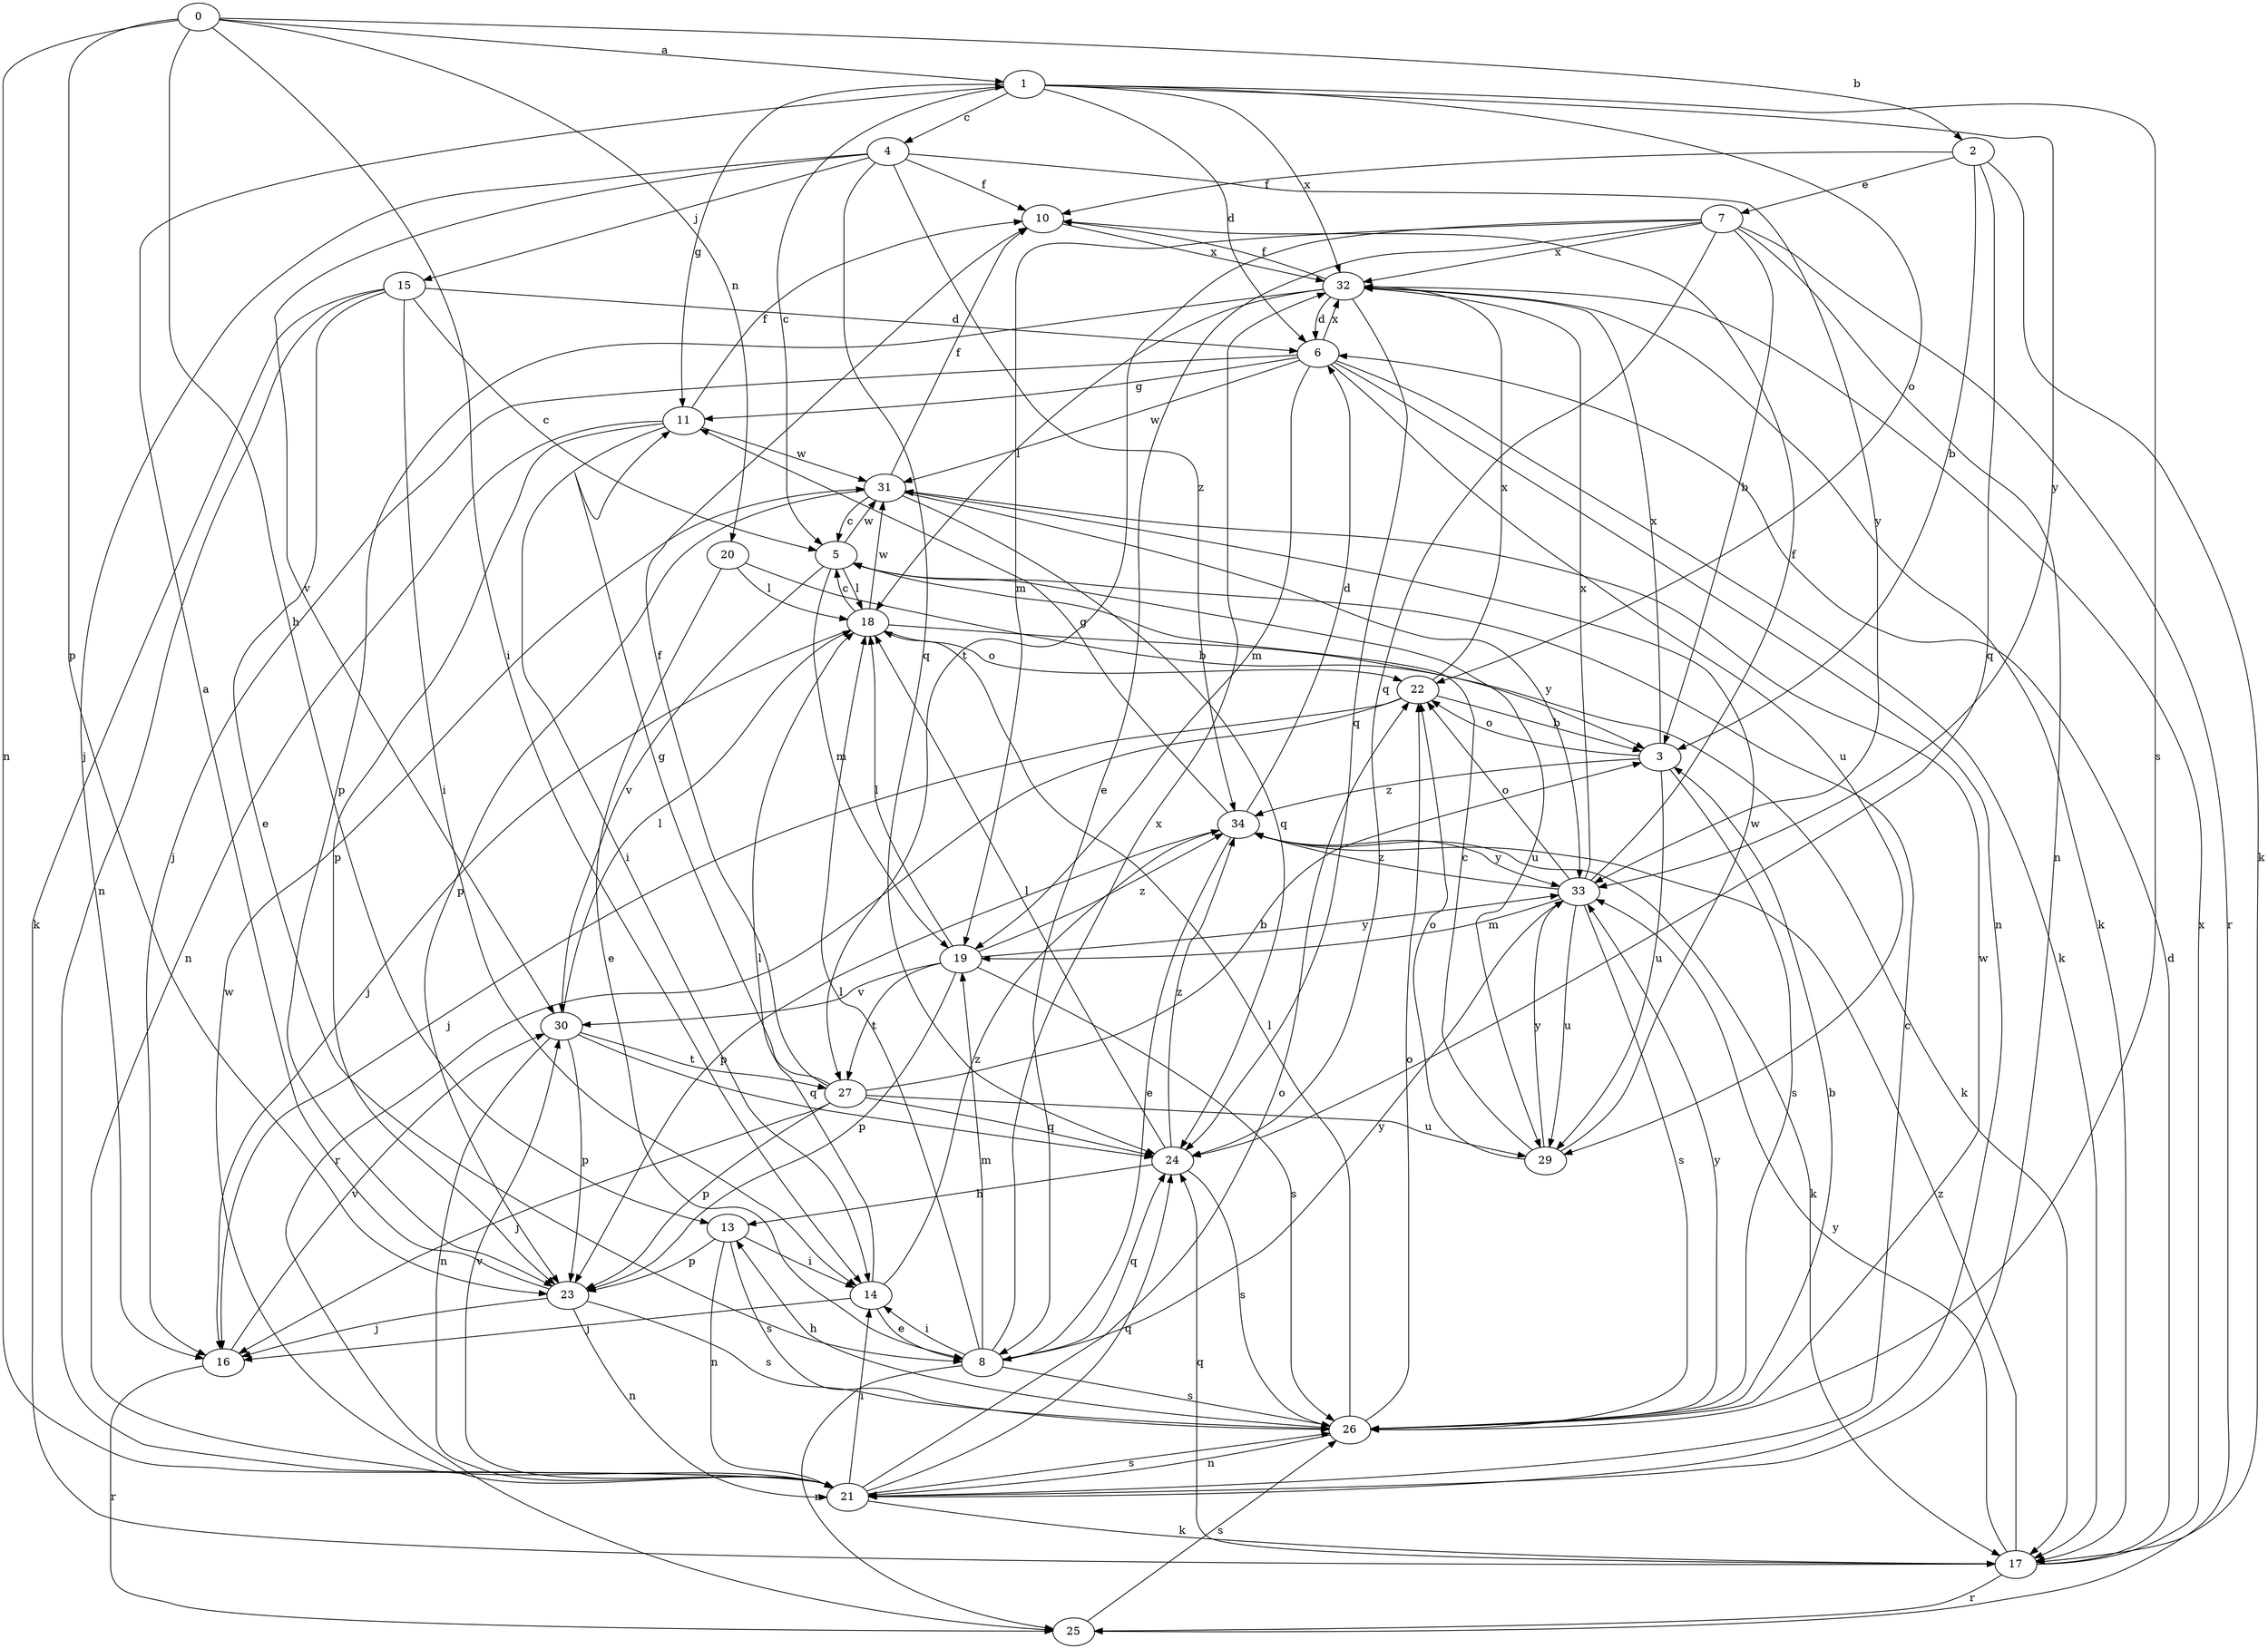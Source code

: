 strict digraph  {
0;
1;
2;
3;
4;
5;
6;
7;
8;
10;
11;
13;
14;
15;
16;
17;
18;
19;
20;
21;
22;
23;
24;
25;
26;
27;
29;
30;
31;
32;
33;
34;
0 -> 1  [label=a];
0 -> 2  [label=b];
0 -> 13  [label=h];
0 -> 14  [label=i];
0 -> 20  [label=n];
0 -> 21  [label=n];
0 -> 23  [label=p];
1 -> 4  [label=c];
1 -> 5  [label=c];
1 -> 6  [label=d];
1 -> 11  [label=g];
1 -> 22  [label=o];
1 -> 26  [label=s];
1 -> 32  [label=x];
1 -> 33  [label=y];
2 -> 3  [label=b];
2 -> 7  [label=e];
2 -> 10  [label=f];
2 -> 17  [label=k];
2 -> 24  [label=q];
3 -> 22  [label=o];
3 -> 26  [label=s];
3 -> 29  [label=u];
3 -> 32  [label=x];
3 -> 34  [label=z];
4 -> 10  [label=f];
4 -> 15  [label=j];
4 -> 16  [label=j];
4 -> 24  [label=q];
4 -> 30  [label=v];
4 -> 33  [label=y];
4 -> 34  [label=z];
5 -> 18  [label=l];
5 -> 19  [label=m];
5 -> 29  [label=u];
5 -> 30  [label=v];
5 -> 31  [label=w];
6 -> 11  [label=g];
6 -> 16  [label=j];
6 -> 17  [label=k];
6 -> 19  [label=m];
6 -> 21  [label=n];
6 -> 29  [label=u];
6 -> 31  [label=w];
6 -> 32  [label=x];
7 -> 3  [label=b];
7 -> 8  [label=e];
7 -> 19  [label=m];
7 -> 21  [label=n];
7 -> 24  [label=q];
7 -> 25  [label=r];
7 -> 27  [label=t];
7 -> 32  [label=x];
8 -> 14  [label=i];
8 -> 18  [label=l];
8 -> 19  [label=m];
8 -> 24  [label=q];
8 -> 25  [label=r];
8 -> 26  [label=s];
8 -> 32  [label=x];
8 -> 33  [label=y];
10 -> 32  [label=x];
11 -> 10  [label=f];
11 -> 14  [label=i];
11 -> 21  [label=n];
11 -> 23  [label=p];
11 -> 31  [label=w];
13 -> 14  [label=i];
13 -> 21  [label=n];
13 -> 23  [label=p];
13 -> 26  [label=s];
14 -> 8  [label=e];
14 -> 16  [label=j];
14 -> 18  [label=l];
14 -> 34  [label=z];
15 -> 5  [label=c];
15 -> 6  [label=d];
15 -> 8  [label=e];
15 -> 14  [label=i];
15 -> 17  [label=k];
15 -> 21  [label=n];
16 -> 25  [label=r];
16 -> 30  [label=v];
17 -> 6  [label=d];
17 -> 24  [label=q];
17 -> 25  [label=r];
17 -> 32  [label=x];
17 -> 33  [label=y];
17 -> 34  [label=z];
18 -> 5  [label=c];
18 -> 16  [label=j];
18 -> 17  [label=k];
18 -> 22  [label=o];
18 -> 31  [label=w];
19 -> 18  [label=l];
19 -> 23  [label=p];
19 -> 26  [label=s];
19 -> 27  [label=t];
19 -> 30  [label=v];
19 -> 33  [label=y];
19 -> 34  [label=z];
20 -> 3  [label=b];
20 -> 8  [label=e];
20 -> 18  [label=l];
21 -> 5  [label=c];
21 -> 14  [label=i];
21 -> 17  [label=k];
21 -> 22  [label=o];
21 -> 24  [label=q];
21 -> 26  [label=s];
21 -> 30  [label=v];
21 -> 31  [label=w];
22 -> 3  [label=b];
22 -> 16  [label=j];
22 -> 25  [label=r];
22 -> 32  [label=x];
23 -> 1  [label=a];
23 -> 16  [label=j];
23 -> 21  [label=n];
23 -> 26  [label=s];
24 -> 13  [label=h];
24 -> 18  [label=l];
24 -> 26  [label=s];
24 -> 34  [label=z];
25 -> 26  [label=s];
26 -> 3  [label=b];
26 -> 13  [label=h];
26 -> 18  [label=l];
26 -> 21  [label=n];
26 -> 22  [label=o];
26 -> 31  [label=w];
26 -> 33  [label=y];
27 -> 3  [label=b];
27 -> 10  [label=f];
27 -> 11  [label=g];
27 -> 16  [label=j];
27 -> 23  [label=p];
27 -> 24  [label=q];
27 -> 29  [label=u];
29 -> 5  [label=c];
29 -> 22  [label=o];
29 -> 31  [label=w];
29 -> 33  [label=y];
30 -> 18  [label=l];
30 -> 21  [label=n];
30 -> 23  [label=p];
30 -> 24  [label=q];
30 -> 27  [label=t];
31 -> 5  [label=c];
31 -> 10  [label=f];
31 -> 23  [label=p];
31 -> 24  [label=q];
31 -> 33  [label=y];
32 -> 6  [label=d];
32 -> 10  [label=f];
32 -> 17  [label=k];
32 -> 18  [label=l];
32 -> 23  [label=p];
32 -> 24  [label=q];
33 -> 10  [label=f];
33 -> 19  [label=m];
33 -> 22  [label=o];
33 -> 26  [label=s];
33 -> 29  [label=u];
33 -> 32  [label=x];
33 -> 34  [label=z];
34 -> 6  [label=d];
34 -> 8  [label=e];
34 -> 11  [label=g];
34 -> 17  [label=k];
34 -> 23  [label=p];
34 -> 33  [label=y];
}
